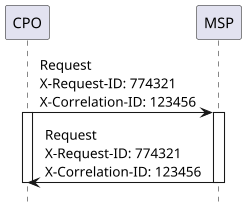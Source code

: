 @startuml
skinparam dpi 100
hide footbox

participant "CPO" as CPO1
participant "MSP" as MSP1

CPO1 -> MSP1: Request\nX-Request-ID: 774321\nX-Correlation-ID: 123456
activate CPO1
activate MSP1
MSP1 -> CPO1: Request\nX-Request-ID: 774321\nX-Correlation-ID: 123456
deactivate MSP1
deactivate CPO1
@enduml
